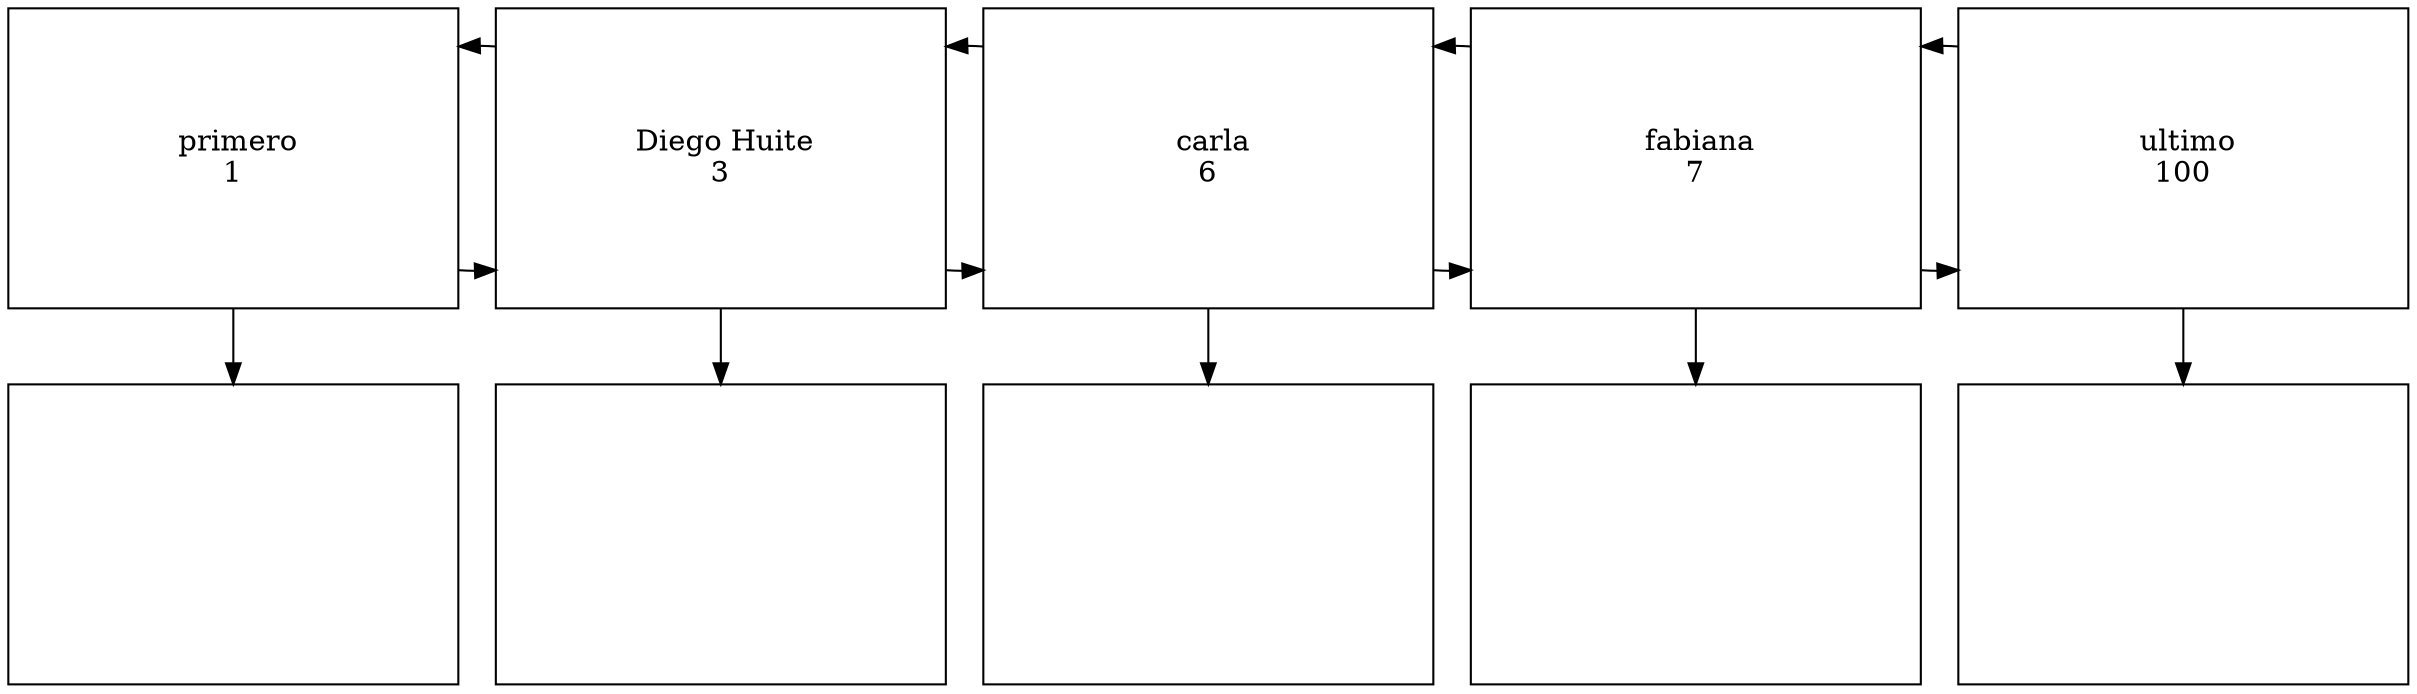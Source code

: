 digraph G {
  node [shape=box, fixedsize=true, width=3, height = 2]
alumno0[label = " primero\n1"];
accion0[label="{}" shape=record];
alumno0->accion0
alumno1[label = " Diego Huite\n3"];
accion1[label="{}" shape=record];
alumno1->accion1
alumno2[label = " carla\n6"];
accion2[label="{}" shape=record];
alumno2->accion2
alumno3[label = " fabiana\n7"];
accion3[label="{}" shape=record];
alumno3->accion3
alumno4[label = " ultimo\n100"];
accion4[label="{}" shape=record];
alumno4->accion4
alumno0->alumno1->alumno2->alumno3->alumno4
alumno4->alumno3->alumno2->alumno1->alumno0
{rank = same;alumno0,alumno1,alumno2,alumno3,alumno4}

}